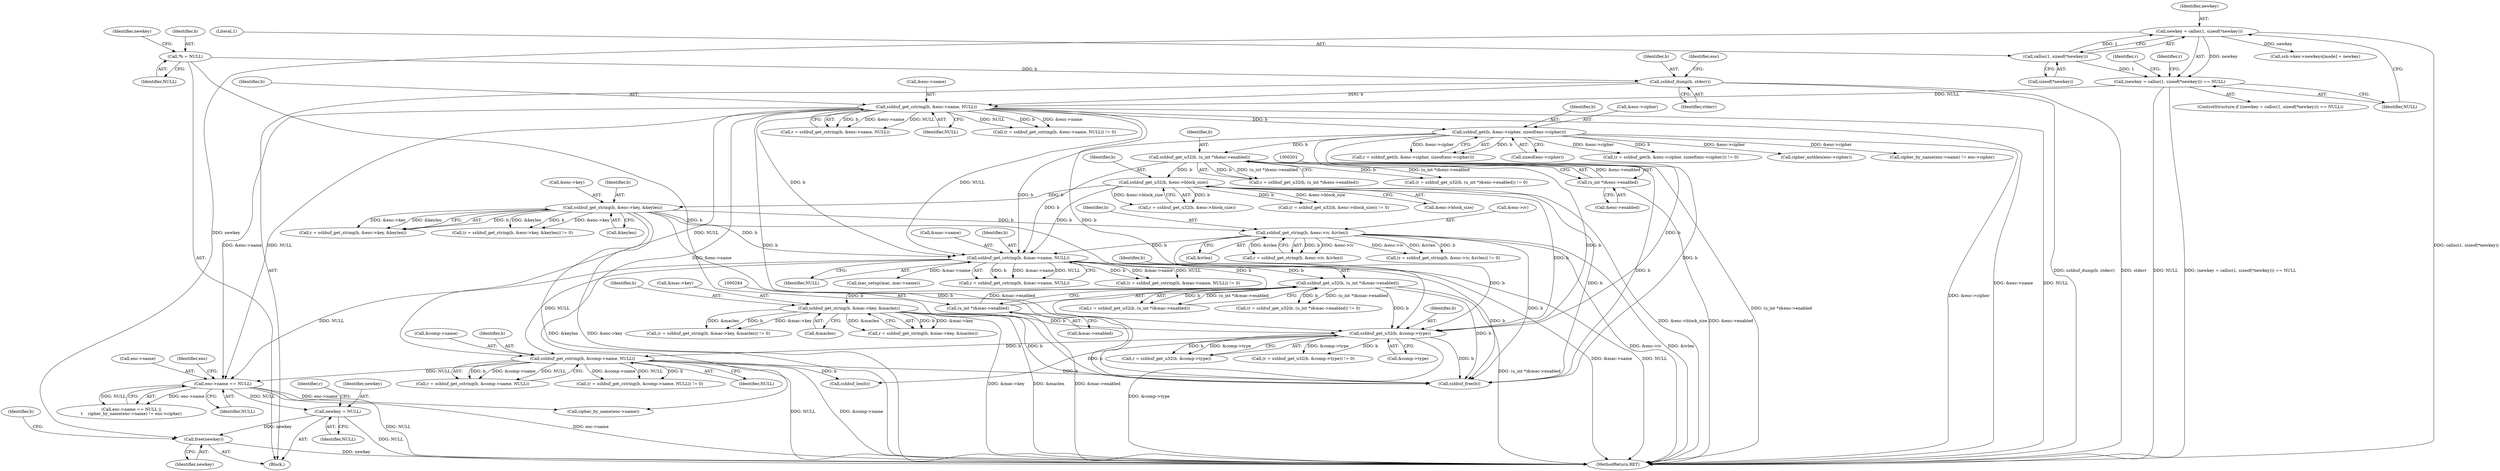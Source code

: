 digraph "0_src_3095060f479b86288e31c79ecbc5131a66bcd2f9_2@API" {
"1000399" [label="(Call,free(newkey))"];
"1000122" [label="(Call,newkey = calloc(1, sizeof(*newkey)))"];
"1000124" [label="(Call,calloc(1, sizeof(*newkey)))"];
"1000392" [label="(Call,newkey = NULL)"];
"1000345" [label="(Call,enc->name == NULL)"];
"1000171" [label="(Call,sshbuf_get_cstring(b, &enc->name, NULL))"];
"1000145" [label="(Call,sshbuf_dump(b, stderr))"];
"1000106" [label="(Call,*b = NULL)"];
"1000121" [label="(Call,(newkey = calloc(1, sizeof(*newkey))) == NULL)"];
"1000256" [label="(Call,sshbuf_get_cstring(b, &mac->name, NULL))"];
"1000222" [label="(Call,sshbuf_get_string(b, &enc->key, &keylen))"];
"1000211" [label="(Call,sshbuf_get_u32(b, &enc->block_size))"];
"1000198" [label="(Call,sshbuf_get_u32(b, (u_int *)&enc->enabled))"];
"1000183" [label="(Call,sshbuf_get(b, &enc->cipher, sizeof(enc->cipher)))"];
"1000200" [label="(Call,(u_int *)&enc->enabled)"];
"1000234" [label="(Call,sshbuf_get_string(b, &enc->iv, &ivlen))"];
"1000334" [label="(Call,sshbuf_get_cstring(b, &comp->name, NULL))"];
"1000324" [label="(Call,sshbuf_get_u32(b, &comp->type))"];
"1000293" [label="(Call,sshbuf_get_string(b, &mac->key, &maclen))"];
"1000281" [label="(Call,sshbuf_get_u32(b, (u_int *)&mac->enabled))"];
"1000283" [label="(Call,(u_int *)&mac->enabled)"];
"1000108" [label="(Identifier,NULL)"];
"1000365" [label="(Call,sshbuf_len(b))"];
"1000189" [label="(Call,sizeof(enc->cipher))"];
"1000326" [label="(Call,&comp->type)"];
"1000401" [label="(Call,sshbuf_free(b))"];
"1000199" [label="(Identifier,b)"];
"1000235" [label="(Identifier,b)"];
"1000340" [label="(Identifier,NULL)"];
"1000114" [label="(Identifier,newkey)"];
"1000120" [label="(ControlStructure,if ((newkey = calloc(1, sizeof(*newkey))) == NULL))"];
"1000402" [label="(Identifier,b)"];
"1000295" [label="(Call,&mac->key)"];
"1000180" [label="(Call,(r = sshbuf_get(b, &enc->cipher, sizeof(enc->cipher))) != 0)"];
"1000293" [label="(Call,sshbuf_get_string(b, &mac->key, &maclen))"];
"1000254" [label="(Call,r = sshbuf_get_cstring(b, &mac->name, NULL))"];
"1000345" [label="(Call,enc->name == NULL)"];
"1000383" [label="(Call,ssh->kex->newkeys[mode] = newkey)"];
"1000336" [label="(Call,&comp->name)"];
"1000122" [label="(Call,newkey = calloc(1, sizeof(*newkey)))"];
"1000104" [label="(Block,)"];
"1000290" [label="(Call,(r = sshbuf_get_string(b, &mac->key, &maclen)) != 0)"];
"1000285" [label="(Call,&mac->enabled)"];
"1000125" [label="(Literal,1)"];
"1000405" [label="(MethodReturn,RET)"];
"1000232" [label="(Call,r = sshbuf_get_string(b, &enc->iv, &ivlen))"];
"1000212" [label="(Identifier,b)"];
"1000256" [label="(Call,sshbuf_get_cstring(b, &mac->name, NULL))"];
"1000253" [label="(Call,(r = sshbuf_get_cstring(b, &mac->name, NULL)) != 0)"];
"1000236" [label="(Call,&enc->iv)"];
"1000173" [label="(Call,&enc->name)"];
"1000346" [label="(Call,enc->name)"];
"1000147" [label="(Identifier,stderr)"];
"1000322" [label="(Call,r = sshbuf_get_u32(b, &comp->type))"];
"1000200" [label="(Call,(u_int *)&enc->enabled)"];
"1000349" [label="(Identifier,NULL)"];
"1000246" [label="(Call,cipher_authlen(enc->cipher))"];
"1000224" [label="(Call,&enc->key)"];
"1000231" [label="(Call,(r = sshbuf_get_string(b, &enc->iv, &ivlen)) != 0)"];
"1000172" [label="(Identifier,b)"];
"1000222" [label="(Call,sshbuf_get_string(b, &enc->key, &keylen))"];
"1000344" [label="(Call,enc->name == NULL ||\n\t    cipher_by_name(enc->name) != enc->cipher)"];
"1000353" [label="(Identifier,enc)"];
"1000234" [label="(Call,sshbuf_get_string(b, &enc->iv, &ivlen))"];
"1000209" [label="(Call,r = sshbuf_get_u32(b, &enc->block_size))"];
"1000351" [label="(Call,cipher_by_name(enc->name))"];
"1000393" [label="(Identifier,newkey)"];
"1000169" [label="(Call,r = sshbuf_get_cstring(b, &enc->name, NULL))"];
"1000126" [label="(Call,sizeof(*newkey))"];
"1000132" [label="(Identifier,r)"];
"1000324" [label="(Call,sshbuf_get_u32(b, &comp->type))"];
"1000184" [label="(Identifier,b)"];
"1000279" [label="(Call,r = sshbuf_get_u32(b, (u_int *)&mac->enabled))"];
"1000106" [label="(Call,*b = NULL)"];
"1000392" [label="(Call,newkey = NULL)"];
"1000332" [label="(Call,r = sshbuf_get_cstring(b, &comp->name, NULL))"];
"1000299" [label="(Call,&maclen)"];
"1000325" [label="(Identifier,b)"];
"1000240" [label="(Call,&ivlen)"];
"1000396" [label="(Identifier,r)"];
"1000129" [label="(Identifier,NULL)"];
"1000208" [label="(Call,(r = sshbuf_get_u32(b, &enc->block_size)) != 0)"];
"1000257" [label="(Identifier,b)"];
"1000211" [label="(Call,sshbuf_get_u32(b, &enc->block_size))"];
"1000294" [label="(Identifier,b)"];
"1000400" [label="(Identifier,newkey)"];
"1000335" [label="(Identifier,b)"];
"1000198" [label="(Call,sshbuf_get_u32(b, (u_int *)&enc->enabled))"];
"1000183" [label="(Call,sshbuf_get(b, &enc->cipher, sizeof(enc->cipher)))"];
"1000195" [label="(Call,(r = sshbuf_get_u32(b, (u_int *)&enc->enabled)) != 0)"];
"1000334" [label="(Call,sshbuf_get_cstring(b, &comp->name, NULL))"];
"1000107" [label="(Identifier,b)"];
"1000185" [label="(Call,&enc->cipher)"];
"1000177" [label="(Identifier,NULL)"];
"1000171" [label="(Call,sshbuf_get_cstring(b, &enc->name, NULL))"];
"1000202" [label="(Call,&enc->enabled)"];
"1000146" [label="(Identifier,b)"];
"1000399" [label="(Call,free(newkey))"];
"1000283" [label="(Call,(u_int *)&mac->enabled)"];
"1000394" [label="(Identifier,NULL)"];
"1000138" [label="(Identifier,r)"];
"1000220" [label="(Call,r = sshbuf_get_string(b, &enc->key, &keylen))"];
"1000219" [label="(Call,(r = sshbuf_get_string(b, &enc->key, &keylen)) != 0)"];
"1000145" [label="(Call,sshbuf_dump(b, stderr))"];
"1000291" [label="(Call,r = sshbuf_get_string(b, &mac->key, &maclen))"];
"1000223" [label="(Identifier,b)"];
"1000278" [label="(Call,(r = sshbuf_get_u32(b, (u_int *)&mac->enabled)) != 0)"];
"1000196" [label="(Call,r = sshbuf_get_u32(b, (u_int *)&enc->enabled))"];
"1000124" [label="(Call,calloc(1, sizeof(*newkey)))"];
"1000213" [label="(Call,&enc->block_size)"];
"1000258" [label="(Call,&mac->name)"];
"1000123" [label="(Identifier,newkey)"];
"1000168" [label="(Call,(r = sshbuf_get_cstring(b, &enc->name, NULL)) != 0)"];
"1000262" [label="(Identifier,NULL)"];
"1000281" [label="(Call,sshbuf_get_u32(b, (u_int *)&mac->enabled))"];
"1000269" [label="(Call,mac_setup(mac, mac->name))"];
"1000282" [label="(Identifier,b)"];
"1000149" [label="(Identifier,enc)"];
"1000350" [label="(Call,cipher_by_name(enc->name) != enc->cipher)"];
"1000228" [label="(Call,&keylen)"];
"1000181" [label="(Call,r = sshbuf_get(b, &enc->cipher, sizeof(enc->cipher)))"];
"1000321" [label="(Call,(r = sshbuf_get_u32(b, &comp->type)) != 0)"];
"1000331" [label="(Call,(r = sshbuf_get_cstring(b, &comp->name, NULL)) != 0)"];
"1000121" [label="(Call,(newkey = calloc(1, sizeof(*newkey))) == NULL)"];
"1000399" -> "1000104"  [label="AST: "];
"1000399" -> "1000400"  [label="CFG: "];
"1000400" -> "1000399"  [label="AST: "];
"1000402" -> "1000399"  [label="CFG: "];
"1000399" -> "1000405"  [label="DDG: newkey"];
"1000122" -> "1000399"  [label="DDG: newkey"];
"1000392" -> "1000399"  [label="DDG: newkey"];
"1000122" -> "1000121"  [label="AST: "];
"1000122" -> "1000124"  [label="CFG: "];
"1000123" -> "1000122"  [label="AST: "];
"1000124" -> "1000122"  [label="AST: "];
"1000129" -> "1000122"  [label="CFG: "];
"1000122" -> "1000405"  [label="DDG: calloc(1, sizeof(*newkey))"];
"1000122" -> "1000121"  [label="DDG: newkey"];
"1000124" -> "1000122"  [label="DDG: 1"];
"1000122" -> "1000383"  [label="DDG: newkey"];
"1000124" -> "1000126"  [label="CFG: "];
"1000125" -> "1000124"  [label="AST: "];
"1000126" -> "1000124"  [label="AST: "];
"1000124" -> "1000121"  [label="DDG: 1"];
"1000392" -> "1000104"  [label="AST: "];
"1000392" -> "1000394"  [label="CFG: "];
"1000393" -> "1000392"  [label="AST: "];
"1000394" -> "1000392"  [label="AST: "];
"1000396" -> "1000392"  [label="CFG: "];
"1000392" -> "1000405"  [label="DDG: NULL"];
"1000345" -> "1000392"  [label="DDG: NULL"];
"1000345" -> "1000344"  [label="AST: "];
"1000345" -> "1000349"  [label="CFG: "];
"1000346" -> "1000345"  [label="AST: "];
"1000349" -> "1000345"  [label="AST: "];
"1000353" -> "1000345"  [label="CFG: "];
"1000344" -> "1000345"  [label="CFG: "];
"1000345" -> "1000405"  [label="DDG: NULL"];
"1000345" -> "1000405"  [label="DDG: enc->name"];
"1000345" -> "1000344"  [label="DDG: enc->name"];
"1000345" -> "1000344"  [label="DDG: NULL"];
"1000171" -> "1000345"  [label="DDG: &enc->name"];
"1000171" -> "1000345"  [label="DDG: NULL"];
"1000256" -> "1000345"  [label="DDG: NULL"];
"1000334" -> "1000345"  [label="DDG: NULL"];
"1000345" -> "1000351"  [label="DDG: enc->name"];
"1000171" -> "1000169"  [label="AST: "];
"1000171" -> "1000177"  [label="CFG: "];
"1000172" -> "1000171"  [label="AST: "];
"1000173" -> "1000171"  [label="AST: "];
"1000177" -> "1000171"  [label="AST: "];
"1000169" -> "1000171"  [label="CFG: "];
"1000171" -> "1000405"  [label="DDG: &enc->name"];
"1000171" -> "1000405"  [label="DDG: NULL"];
"1000171" -> "1000168"  [label="DDG: b"];
"1000171" -> "1000168"  [label="DDG: &enc->name"];
"1000171" -> "1000168"  [label="DDG: NULL"];
"1000171" -> "1000169"  [label="DDG: b"];
"1000171" -> "1000169"  [label="DDG: &enc->name"];
"1000171" -> "1000169"  [label="DDG: NULL"];
"1000145" -> "1000171"  [label="DDG: b"];
"1000121" -> "1000171"  [label="DDG: NULL"];
"1000171" -> "1000183"  [label="DDG: b"];
"1000171" -> "1000256"  [label="DDG: b"];
"1000171" -> "1000256"  [label="DDG: NULL"];
"1000171" -> "1000324"  [label="DDG: b"];
"1000171" -> "1000334"  [label="DDG: NULL"];
"1000171" -> "1000351"  [label="DDG: &enc->name"];
"1000171" -> "1000401"  [label="DDG: b"];
"1000145" -> "1000104"  [label="AST: "];
"1000145" -> "1000147"  [label="CFG: "];
"1000146" -> "1000145"  [label="AST: "];
"1000147" -> "1000145"  [label="AST: "];
"1000149" -> "1000145"  [label="CFG: "];
"1000145" -> "1000405"  [label="DDG: sshbuf_dump(b, stderr)"];
"1000145" -> "1000405"  [label="DDG: stderr"];
"1000106" -> "1000145"  [label="DDG: b"];
"1000106" -> "1000104"  [label="AST: "];
"1000106" -> "1000108"  [label="CFG: "];
"1000107" -> "1000106"  [label="AST: "];
"1000108" -> "1000106"  [label="AST: "];
"1000114" -> "1000106"  [label="CFG: "];
"1000106" -> "1000401"  [label="DDG: b"];
"1000121" -> "1000120"  [label="AST: "];
"1000121" -> "1000129"  [label="CFG: "];
"1000129" -> "1000121"  [label="AST: "];
"1000132" -> "1000121"  [label="CFG: "];
"1000138" -> "1000121"  [label="CFG: "];
"1000121" -> "1000405"  [label="DDG: NULL"];
"1000121" -> "1000405"  [label="DDG: (newkey = calloc(1, sizeof(*newkey))) == NULL"];
"1000256" -> "1000254"  [label="AST: "];
"1000256" -> "1000262"  [label="CFG: "];
"1000257" -> "1000256"  [label="AST: "];
"1000258" -> "1000256"  [label="AST: "];
"1000262" -> "1000256"  [label="AST: "];
"1000254" -> "1000256"  [label="CFG: "];
"1000256" -> "1000405"  [label="DDG: &mac->name"];
"1000256" -> "1000405"  [label="DDG: NULL"];
"1000256" -> "1000253"  [label="DDG: b"];
"1000256" -> "1000253"  [label="DDG: &mac->name"];
"1000256" -> "1000253"  [label="DDG: NULL"];
"1000256" -> "1000254"  [label="DDG: b"];
"1000256" -> "1000254"  [label="DDG: &mac->name"];
"1000256" -> "1000254"  [label="DDG: NULL"];
"1000222" -> "1000256"  [label="DDG: b"];
"1000234" -> "1000256"  [label="DDG: b"];
"1000183" -> "1000256"  [label="DDG: b"];
"1000211" -> "1000256"  [label="DDG: b"];
"1000198" -> "1000256"  [label="DDG: b"];
"1000256" -> "1000269"  [label="DDG: &mac->name"];
"1000256" -> "1000281"  [label="DDG: b"];
"1000256" -> "1000334"  [label="DDG: NULL"];
"1000256" -> "1000401"  [label="DDG: b"];
"1000222" -> "1000220"  [label="AST: "];
"1000222" -> "1000228"  [label="CFG: "];
"1000223" -> "1000222"  [label="AST: "];
"1000224" -> "1000222"  [label="AST: "];
"1000228" -> "1000222"  [label="AST: "];
"1000220" -> "1000222"  [label="CFG: "];
"1000222" -> "1000405"  [label="DDG: &keylen"];
"1000222" -> "1000405"  [label="DDG: &enc->key"];
"1000222" -> "1000219"  [label="DDG: b"];
"1000222" -> "1000219"  [label="DDG: &enc->key"];
"1000222" -> "1000219"  [label="DDG: &keylen"];
"1000222" -> "1000220"  [label="DDG: b"];
"1000222" -> "1000220"  [label="DDG: &enc->key"];
"1000222" -> "1000220"  [label="DDG: &keylen"];
"1000211" -> "1000222"  [label="DDG: b"];
"1000222" -> "1000234"  [label="DDG: b"];
"1000222" -> "1000324"  [label="DDG: b"];
"1000222" -> "1000401"  [label="DDG: b"];
"1000211" -> "1000209"  [label="AST: "];
"1000211" -> "1000213"  [label="CFG: "];
"1000212" -> "1000211"  [label="AST: "];
"1000213" -> "1000211"  [label="AST: "];
"1000209" -> "1000211"  [label="CFG: "];
"1000211" -> "1000405"  [label="DDG: &enc->block_size"];
"1000211" -> "1000208"  [label="DDG: b"];
"1000211" -> "1000208"  [label="DDG: &enc->block_size"];
"1000211" -> "1000209"  [label="DDG: b"];
"1000211" -> "1000209"  [label="DDG: &enc->block_size"];
"1000198" -> "1000211"  [label="DDG: b"];
"1000211" -> "1000324"  [label="DDG: b"];
"1000211" -> "1000401"  [label="DDG: b"];
"1000198" -> "1000196"  [label="AST: "];
"1000198" -> "1000200"  [label="CFG: "];
"1000199" -> "1000198"  [label="AST: "];
"1000200" -> "1000198"  [label="AST: "];
"1000196" -> "1000198"  [label="CFG: "];
"1000198" -> "1000405"  [label="DDG: (u_int *)&enc->enabled"];
"1000198" -> "1000195"  [label="DDG: b"];
"1000198" -> "1000195"  [label="DDG: (u_int *)&enc->enabled"];
"1000198" -> "1000196"  [label="DDG: b"];
"1000198" -> "1000196"  [label="DDG: (u_int *)&enc->enabled"];
"1000183" -> "1000198"  [label="DDG: b"];
"1000200" -> "1000198"  [label="DDG: &enc->enabled"];
"1000198" -> "1000324"  [label="DDG: b"];
"1000198" -> "1000401"  [label="DDG: b"];
"1000183" -> "1000181"  [label="AST: "];
"1000183" -> "1000189"  [label="CFG: "];
"1000184" -> "1000183"  [label="AST: "];
"1000185" -> "1000183"  [label="AST: "];
"1000189" -> "1000183"  [label="AST: "];
"1000181" -> "1000183"  [label="CFG: "];
"1000183" -> "1000405"  [label="DDG: &enc->cipher"];
"1000183" -> "1000180"  [label="DDG: b"];
"1000183" -> "1000180"  [label="DDG: &enc->cipher"];
"1000183" -> "1000181"  [label="DDG: b"];
"1000183" -> "1000181"  [label="DDG: &enc->cipher"];
"1000183" -> "1000246"  [label="DDG: &enc->cipher"];
"1000183" -> "1000324"  [label="DDG: b"];
"1000183" -> "1000350"  [label="DDG: &enc->cipher"];
"1000183" -> "1000401"  [label="DDG: b"];
"1000200" -> "1000202"  [label="CFG: "];
"1000201" -> "1000200"  [label="AST: "];
"1000202" -> "1000200"  [label="AST: "];
"1000200" -> "1000405"  [label="DDG: &enc->enabled"];
"1000234" -> "1000232"  [label="AST: "];
"1000234" -> "1000240"  [label="CFG: "];
"1000235" -> "1000234"  [label="AST: "];
"1000236" -> "1000234"  [label="AST: "];
"1000240" -> "1000234"  [label="AST: "];
"1000232" -> "1000234"  [label="CFG: "];
"1000234" -> "1000405"  [label="DDG: &enc->iv"];
"1000234" -> "1000405"  [label="DDG: &ivlen"];
"1000234" -> "1000231"  [label="DDG: b"];
"1000234" -> "1000231"  [label="DDG: &enc->iv"];
"1000234" -> "1000231"  [label="DDG: &ivlen"];
"1000234" -> "1000232"  [label="DDG: b"];
"1000234" -> "1000232"  [label="DDG: &enc->iv"];
"1000234" -> "1000232"  [label="DDG: &ivlen"];
"1000234" -> "1000324"  [label="DDG: b"];
"1000234" -> "1000401"  [label="DDG: b"];
"1000334" -> "1000332"  [label="AST: "];
"1000334" -> "1000340"  [label="CFG: "];
"1000335" -> "1000334"  [label="AST: "];
"1000336" -> "1000334"  [label="AST: "];
"1000340" -> "1000334"  [label="AST: "];
"1000332" -> "1000334"  [label="CFG: "];
"1000334" -> "1000405"  [label="DDG: &comp->name"];
"1000334" -> "1000405"  [label="DDG: NULL"];
"1000334" -> "1000331"  [label="DDG: b"];
"1000334" -> "1000331"  [label="DDG: &comp->name"];
"1000334" -> "1000331"  [label="DDG: NULL"];
"1000334" -> "1000332"  [label="DDG: b"];
"1000334" -> "1000332"  [label="DDG: &comp->name"];
"1000334" -> "1000332"  [label="DDG: NULL"];
"1000324" -> "1000334"  [label="DDG: b"];
"1000334" -> "1000365"  [label="DDG: b"];
"1000334" -> "1000401"  [label="DDG: b"];
"1000324" -> "1000322"  [label="AST: "];
"1000324" -> "1000326"  [label="CFG: "];
"1000325" -> "1000324"  [label="AST: "];
"1000326" -> "1000324"  [label="AST: "];
"1000322" -> "1000324"  [label="CFG: "];
"1000324" -> "1000405"  [label="DDG: &comp->type"];
"1000324" -> "1000321"  [label="DDG: b"];
"1000324" -> "1000321"  [label="DDG: &comp->type"];
"1000324" -> "1000322"  [label="DDG: b"];
"1000324" -> "1000322"  [label="DDG: &comp->type"];
"1000293" -> "1000324"  [label="DDG: b"];
"1000281" -> "1000324"  [label="DDG: b"];
"1000324" -> "1000365"  [label="DDG: b"];
"1000324" -> "1000401"  [label="DDG: b"];
"1000293" -> "1000291"  [label="AST: "];
"1000293" -> "1000299"  [label="CFG: "];
"1000294" -> "1000293"  [label="AST: "];
"1000295" -> "1000293"  [label="AST: "];
"1000299" -> "1000293"  [label="AST: "];
"1000291" -> "1000293"  [label="CFG: "];
"1000293" -> "1000405"  [label="DDG: &maclen"];
"1000293" -> "1000405"  [label="DDG: &mac->key"];
"1000293" -> "1000290"  [label="DDG: b"];
"1000293" -> "1000290"  [label="DDG: &mac->key"];
"1000293" -> "1000290"  [label="DDG: &maclen"];
"1000293" -> "1000291"  [label="DDG: b"];
"1000293" -> "1000291"  [label="DDG: &mac->key"];
"1000293" -> "1000291"  [label="DDG: &maclen"];
"1000281" -> "1000293"  [label="DDG: b"];
"1000293" -> "1000401"  [label="DDG: b"];
"1000281" -> "1000279"  [label="AST: "];
"1000281" -> "1000283"  [label="CFG: "];
"1000282" -> "1000281"  [label="AST: "];
"1000283" -> "1000281"  [label="AST: "];
"1000279" -> "1000281"  [label="CFG: "];
"1000281" -> "1000405"  [label="DDG: (u_int *)&mac->enabled"];
"1000281" -> "1000278"  [label="DDG: b"];
"1000281" -> "1000278"  [label="DDG: (u_int *)&mac->enabled"];
"1000281" -> "1000279"  [label="DDG: b"];
"1000281" -> "1000279"  [label="DDG: (u_int *)&mac->enabled"];
"1000283" -> "1000281"  [label="DDG: &mac->enabled"];
"1000281" -> "1000401"  [label="DDG: b"];
"1000283" -> "1000285"  [label="CFG: "];
"1000284" -> "1000283"  [label="AST: "];
"1000285" -> "1000283"  [label="AST: "];
"1000283" -> "1000405"  [label="DDG: &mac->enabled"];
}
